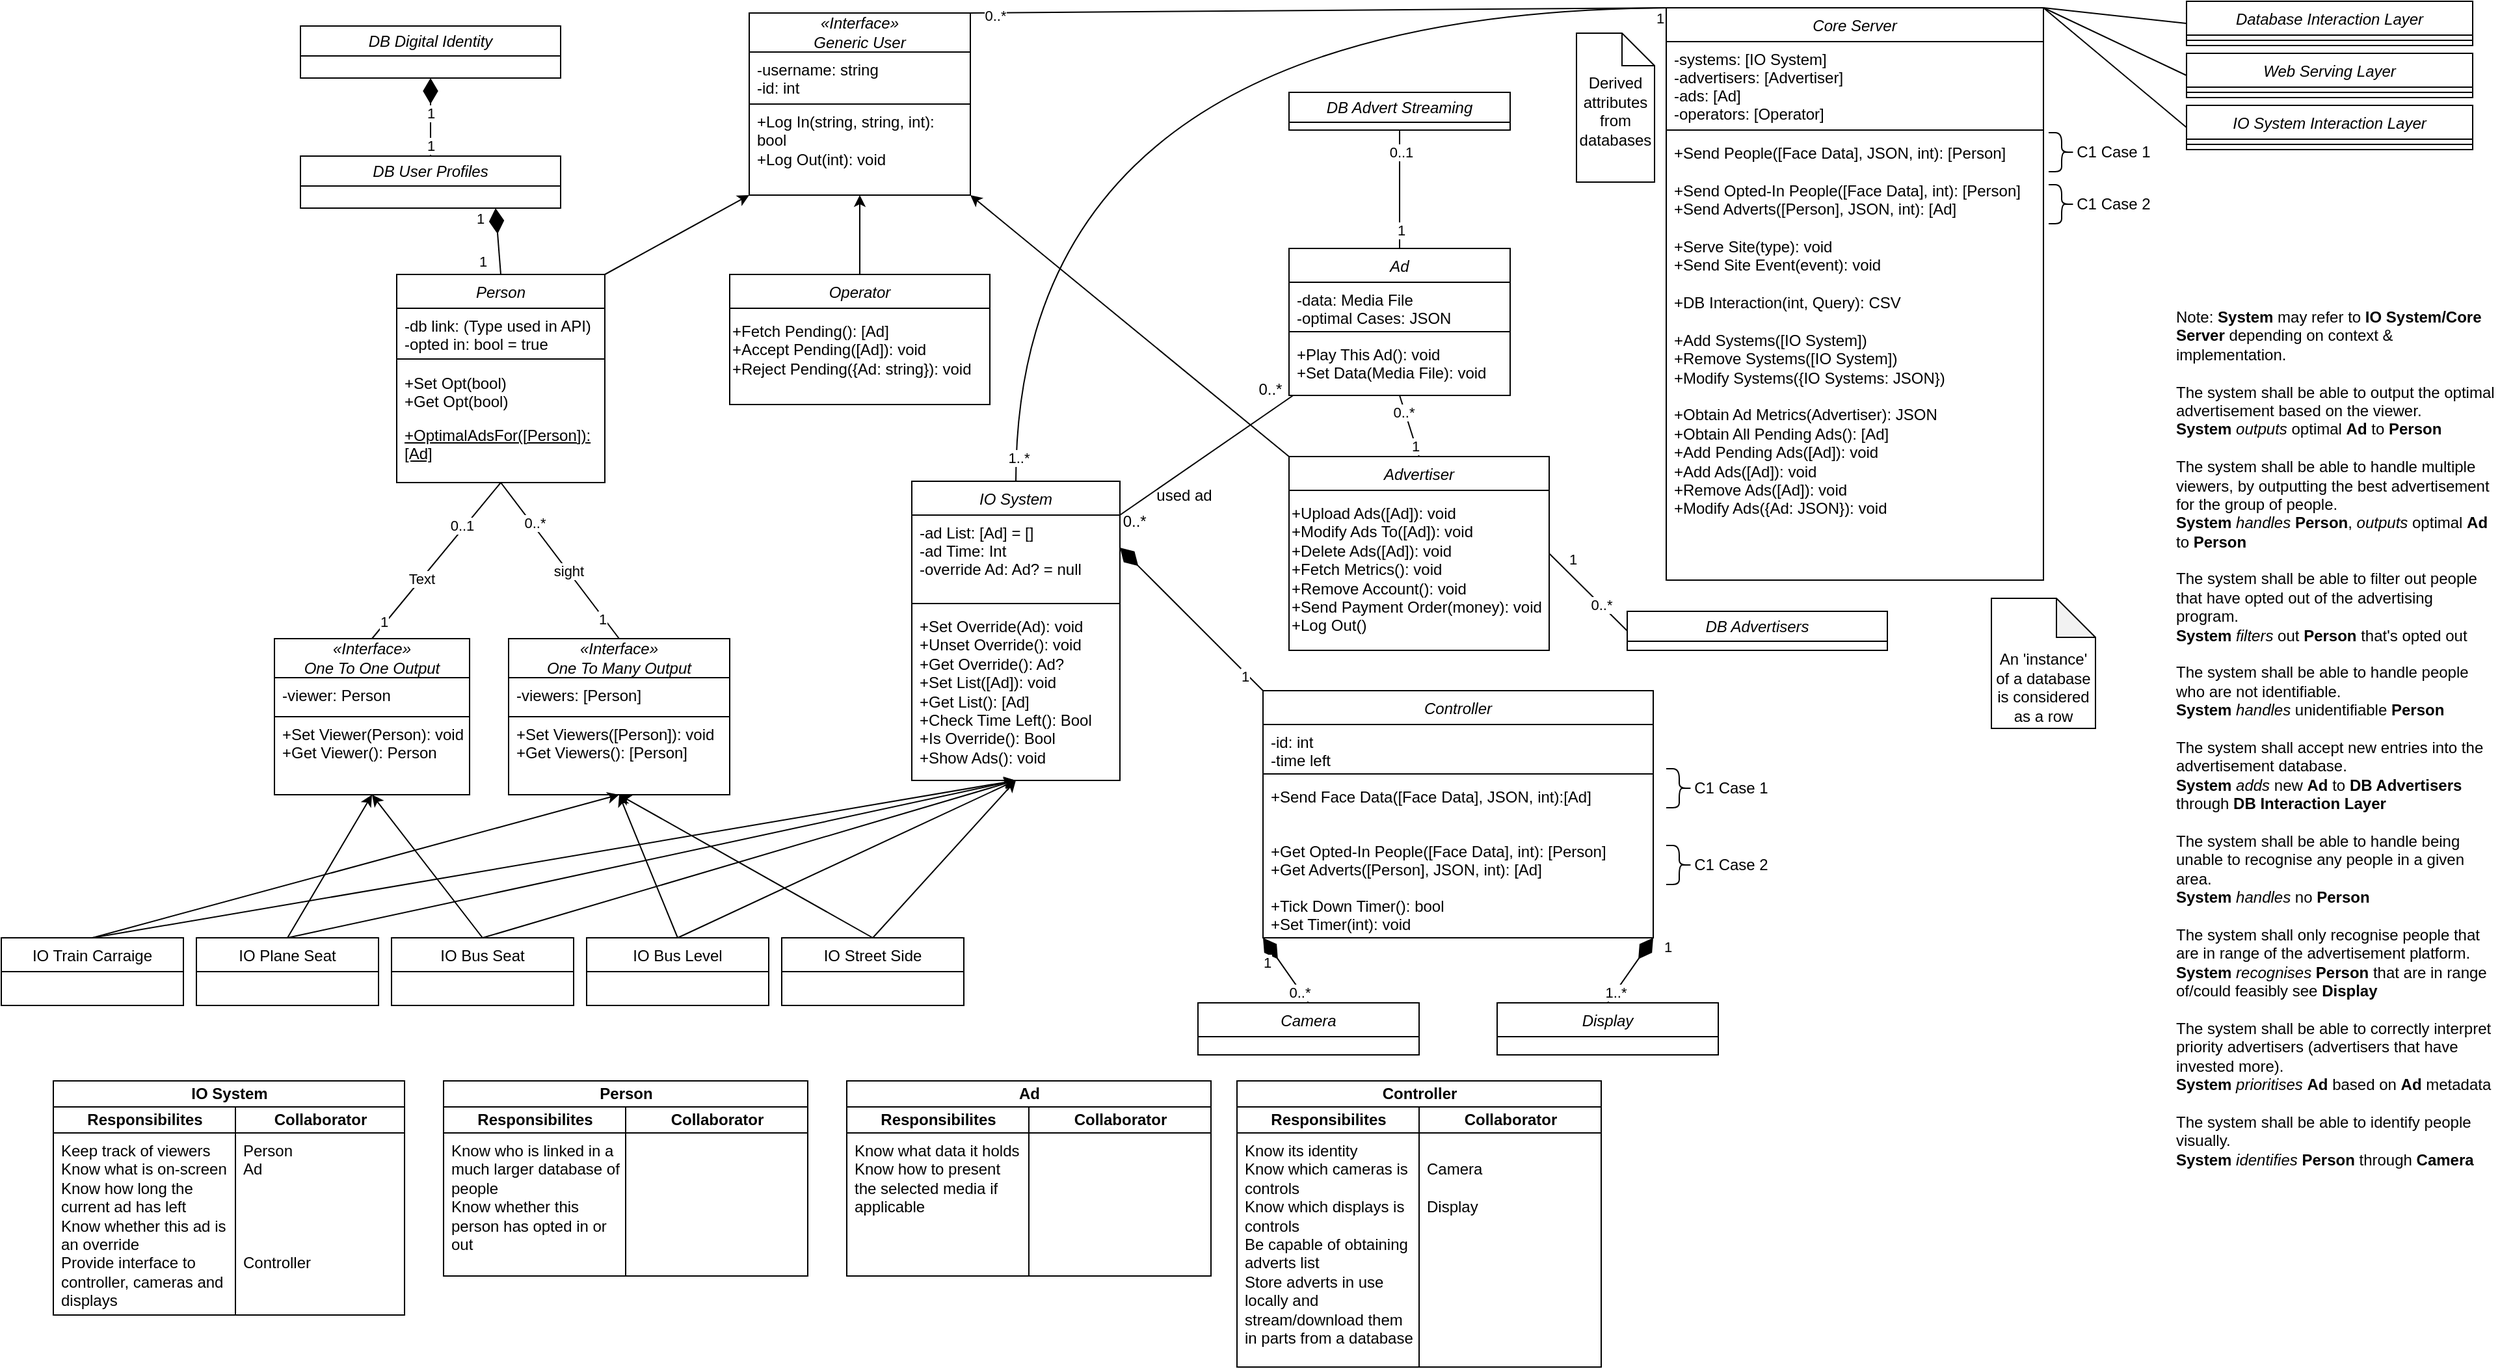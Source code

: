 <mxfile version="20.6.0" type="github" pages="2">
  <diagram id="C5RBs43oDa-KdzZeNtuy" name="Page-1">
    <mxGraphModel dx="2294" dy="2580" grid="1" gridSize="10" guides="1" tooltips="1" connect="1" arrows="1" fold="1" page="1" pageScale="1" pageWidth="827" pageHeight="1169" math="0" shadow="0">
      <root>
        <mxCell id="WIyWlLk6GJQsqaUBKTNV-0" />
        <mxCell id="WIyWlLk6GJQsqaUBKTNV-1" parent="WIyWlLk6GJQsqaUBKTNV-0" />
        <mxCell id="zkfFHV4jXpPFQw0GAbJ--0" value="IO System" style="swimlane;fontStyle=2;align=center;verticalAlign=top;childLayout=stackLayout;horizontal=1;startSize=26;horizontalStack=0;resizeParent=1;resizeLast=0;collapsible=1;marginBottom=0;rounded=0;shadow=0;strokeWidth=1;" parent="WIyWlLk6GJQsqaUBKTNV-1" vertex="1">
          <mxGeometry x="700" y="-800" width="160" height="230" as="geometry">
            <mxRectangle x="230" y="140" width="160" height="26" as="alternateBounds" />
          </mxGeometry>
        </mxCell>
        <mxCell id="zkfFHV4jXpPFQw0GAbJ--1" value="-ad List: [Ad] = []&#xa;-ad Time: Int&#xa;-override Ad: Ad? = null&#xa;" style="text;align=left;verticalAlign=top;spacingLeft=4;spacingRight=4;overflow=hidden;rotatable=0;points=[[0,0.5],[1,0.5]];portConstraint=eastwest;" parent="zkfFHV4jXpPFQw0GAbJ--0" vertex="1">
          <mxGeometry y="26" width="160" height="64" as="geometry" />
        </mxCell>
        <mxCell id="zkfFHV4jXpPFQw0GAbJ--4" value="" style="line;html=1;strokeWidth=1;align=left;verticalAlign=middle;spacingTop=-1;spacingLeft=3;spacingRight=3;rotatable=0;labelPosition=right;points=[];portConstraint=eastwest;" parent="zkfFHV4jXpPFQw0GAbJ--0" vertex="1">
          <mxGeometry y="90" width="160" height="8" as="geometry" />
        </mxCell>
        <mxCell id="QdFQj7nJMUhyKqi0MS59-3" value="+Set Override(Ad): void&lt;br&gt;&lt;div&gt;+Unset Override(): void&lt;/div&gt;&lt;div&gt;+Get Override(): Ad?&lt;br&gt;&lt;/div&gt;&lt;div&gt;+Set List([Ad]): void&lt;/div&gt;&lt;div&gt;+Get List(): [Ad]&lt;/div&gt;&lt;div&gt;+Check Time Left(): Bool&lt;/div&gt;&lt;div&gt;+Is Override(): Bool&lt;/div&gt;&lt;div&gt;+Show Ads(): void&lt;br&gt;&lt;/div&gt;" style="text;html=1;strokeColor=none;fillColor=none;align=left;verticalAlign=top;whiteSpace=wrap;rounded=0;spacingLeft=4;spacingRight=4;" parent="zkfFHV4jXpPFQw0GAbJ--0" vertex="1">
          <mxGeometry y="98" width="160" height="132" as="geometry" />
        </mxCell>
        <mxCell id="zkfFHV4jXpPFQw0GAbJ--17" value="Ad" style="swimlane;fontStyle=2;align=center;verticalAlign=top;childLayout=stackLayout;horizontal=1;startSize=26;horizontalStack=0;resizeParent=1;resizeLast=0;collapsible=1;marginBottom=0;rounded=0;shadow=0;strokeWidth=1;" parent="WIyWlLk6GJQsqaUBKTNV-1" vertex="1">
          <mxGeometry x="990" y="-979" width="170" height="113" as="geometry">
            <mxRectangle x="550" y="140" width="160" height="26" as="alternateBounds" />
          </mxGeometry>
        </mxCell>
        <mxCell id="zkfFHV4jXpPFQw0GAbJ--18" value="-data: Media File&#xa;-optimal Cases: JSON&#xa;" style="text;align=left;verticalAlign=top;spacingLeft=4;spacingRight=4;overflow=hidden;rotatable=0;points=[[0,0.5],[1,0.5]];portConstraint=eastwest;" parent="zkfFHV4jXpPFQw0GAbJ--17" vertex="1">
          <mxGeometry y="26" width="170" height="34" as="geometry" />
        </mxCell>
        <mxCell id="zkfFHV4jXpPFQw0GAbJ--23" value="" style="line;html=1;strokeWidth=1;align=left;verticalAlign=middle;spacingTop=-1;spacingLeft=3;spacingRight=3;rotatable=0;labelPosition=right;points=[];portConstraint=eastwest;" parent="zkfFHV4jXpPFQw0GAbJ--17" vertex="1">
          <mxGeometry y="60" width="170" height="8" as="geometry" />
        </mxCell>
        <mxCell id="zkfFHV4jXpPFQw0GAbJ--24" value="+Play This Ad(): void&#xa;+Set Data(Media File): void&#xa;" style="text;align=left;verticalAlign=top;spacingLeft=4;spacingRight=4;overflow=hidden;rotatable=0;points=[[0,0.5],[1,0.5]];portConstraint=eastwest;" parent="zkfFHV4jXpPFQw0GAbJ--17" vertex="1">
          <mxGeometry y="68" width="170" height="42" as="geometry" />
        </mxCell>
        <mxCell id="zkfFHV4jXpPFQw0GAbJ--26" value="" style="endArrow=none;shadow=0;strokeWidth=1;rounded=0;endFill=0;elbow=vertical;exitX=1.002;exitY=-0.004;exitDx=0;exitDy=0;exitPerimeter=0;" parent="WIyWlLk6GJQsqaUBKTNV-1" source="zkfFHV4jXpPFQw0GAbJ--1" target="zkfFHV4jXpPFQw0GAbJ--17" edge="1">
          <mxGeometry x="0.5" y="41" relative="1" as="geometry">
            <mxPoint x="620" y="-327" as="sourcePoint" />
            <mxPoint x="780" y="-327" as="targetPoint" />
            <mxPoint x="-40" y="32" as="offset" />
          </mxGeometry>
        </mxCell>
        <mxCell id="zkfFHV4jXpPFQw0GAbJ--27" value="0..*" style="resizable=0;align=left;verticalAlign=bottom;labelBackgroundColor=none;fontSize=12;" parent="zkfFHV4jXpPFQw0GAbJ--26" connectable="0" vertex="1">
          <mxGeometry x="-1" relative="1" as="geometry">
            <mxPoint y="14" as="offset" />
          </mxGeometry>
        </mxCell>
        <mxCell id="zkfFHV4jXpPFQw0GAbJ--28" value="0..*" style="resizable=0;align=right;verticalAlign=bottom;labelBackgroundColor=none;fontSize=12;" parent="zkfFHV4jXpPFQw0GAbJ--26" connectable="0" vertex="1">
          <mxGeometry x="1" relative="1" as="geometry">
            <mxPoint x="-7" y="4" as="offset" />
          </mxGeometry>
        </mxCell>
        <mxCell id="zkfFHV4jXpPFQw0GAbJ--29" value="used ad" style="text;html=1;resizable=0;points=[];;align=center;verticalAlign=middle;labelBackgroundColor=none;rounded=0;shadow=0;strokeWidth=1;fontSize=12;" parent="zkfFHV4jXpPFQw0GAbJ--26" vertex="1" connectable="0">
          <mxGeometry x="0.5" y="49" relative="1" as="geometry">
            <mxPoint x="-23" y="94" as="offset" />
          </mxGeometry>
        </mxCell>
        <mxCell id="QdFQj7nJMUhyKqi0MS59-4" value="Person" style="swimlane;fontStyle=2;align=center;verticalAlign=top;childLayout=stackLayout;horizontal=1;startSize=26;horizontalStack=0;resizeParent=1;resizeLast=0;collapsible=1;marginBottom=0;rounded=0;shadow=0;strokeWidth=1;" parent="WIyWlLk6GJQsqaUBKTNV-1" vertex="1">
          <mxGeometry x="304" y="-959" width="160" height="160" as="geometry">
            <mxRectangle x="550" y="140" width="160" height="26" as="alternateBounds" />
          </mxGeometry>
        </mxCell>
        <mxCell id="QdFQj7nJMUhyKqi0MS59-5" value="-db link: (Type used in API)&#xa;-opted in: bool = true&#xa;" style="text;align=left;verticalAlign=top;spacingLeft=4;spacingRight=4;overflow=hidden;rotatable=0;points=[[0,0.5],[1,0.5]];portConstraint=eastwest;" parent="QdFQj7nJMUhyKqi0MS59-4" vertex="1">
          <mxGeometry y="26" width="160" height="34" as="geometry" />
        </mxCell>
        <mxCell id="QdFQj7nJMUhyKqi0MS59-6" value="" style="line;html=1;strokeWidth=1;align=left;verticalAlign=middle;spacingTop=-1;spacingLeft=3;spacingRight=3;rotatable=0;labelPosition=right;points=[];portConstraint=eastwest;" parent="QdFQj7nJMUhyKqi0MS59-4" vertex="1">
          <mxGeometry y="60" width="160" height="10" as="geometry" />
        </mxCell>
        <mxCell id="QdFQj7nJMUhyKqi0MS59-7" value="+Set Opt(bool)&#xa;+Get Opt(bool)" style="text;align=left;verticalAlign=top;spacingLeft=4;spacingRight=4;overflow=hidden;rotatable=0;points=[[0,0.5],[1,0.5]];portConstraint=eastwest;" parent="QdFQj7nJMUhyKqi0MS59-4" vertex="1">
          <mxGeometry y="70" width="160" height="40" as="geometry" />
        </mxCell>
        <mxCell id="yFS7yAR8zqtxqqZhLGyJ-17" value="&lt;u&gt;+OptimalAdsFor([Person]): [Ad]&lt;/u&gt;" style="text;html=1;strokeColor=none;fillColor=none;align=left;verticalAlign=top;whiteSpace=wrap;rounded=0;labelBackgroundColor=none;fontColor=default;spacingLeft=4;spacingRight=4;" parent="QdFQj7nJMUhyKqi0MS59-4" vertex="1">
          <mxGeometry y="110" width="160" height="50" as="geometry" />
        </mxCell>
        <mxCell id="QdFQj7nJMUhyKqi0MS59-45" value="Person" style="swimlane;childLayout=stackLayout;resizeParent=1;resizeParentMax=0;startSize=20;html=1;" parent="WIyWlLk6GJQsqaUBKTNV-1" vertex="1">
          <mxGeometry x="340.0" y="-339" width="280" height="150" as="geometry" />
        </mxCell>
        <mxCell id="QdFQj7nJMUhyKqi0MS59-46" value="Responsibilites" style="swimlane;startSize=20;html=1;" parent="QdFQj7nJMUhyKqi0MS59-45" vertex="1">
          <mxGeometry y="20" width="140" height="130" as="geometry">
            <mxRectangle y="20" width="40" height="460" as="alternateBounds" />
          </mxGeometry>
        </mxCell>
        <mxCell id="QdFQj7nJMUhyKqi0MS59-50" value="&lt;div&gt;Know who is linked in a much larger database of people&lt;/div&gt;&lt;div&gt;Know whether this person has opted in or out&lt;br&gt;&lt;/div&gt;" style="text;html=1;strokeColor=none;fillColor=none;align=left;verticalAlign=top;whiteSpace=wrap;rounded=0;spacingLeft=4;spacingRight=4;" parent="QdFQj7nJMUhyKqi0MS59-46" vertex="1">
          <mxGeometry y="20" width="140" height="110" as="geometry" />
        </mxCell>
        <mxCell id="QdFQj7nJMUhyKqi0MS59-47" value="Collaborator" style="swimlane;startSize=20;html=1;swimlaneLine=1;gradientColor=none;fillColor=default;" parent="QdFQj7nJMUhyKqi0MS59-45" vertex="1">
          <mxGeometry x="140" y="20" width="140" height="130" as="geometry" />
        </mxCell>
        <mxCell id="QdFQj7nJMUhyKqi0MS59-12" value="IO System" style="swimlane;childLayout=stackLayout;resizeParent=1;resizeParentMax=0;startSize=20;html=1;" parent="WIyWlLk6GJQsqaUBKTNV-1" vertex="1">
          <mxGeometry x="40.0" y="-339" width="270.0" height="180" as="geometry" />
        </mxCell>
        <mxCell id="QdFQj7nJMUhyKqi0MS59-13" value="Responsibilites" style="swimlane;startSize=20;html=1;" parent="QdFQj7nJMUhyKqi0MS59-12" vertex="1">
          <mxGeometry y="20" width="140.0" height="160" as="geometry">
            <mxRectangle y="20" width="40" height="460" as="alternateBounds" />
          </mxGeometry>
        </mxCell>
        <mxCell id="QdFQj7nJMUhyKqi0MS59-14" value="Collaborator" style="swimlane;startSize=20;html=1;swimlaneLine=1;gradientColor=none;fillColor=default;" parent="QdFQj7nJMUhyKqi0MS59-12" vertex="1">
          <mxGeometry x="140.0" y="20" width="130" height="160" as="geometry" />
        </mxCell>
        <mxCell id="QdFQj7nJMUhyKqi0MS59-18" value="&lt;div&gt;Person&lt;/div&gt;&lt;div&gt;Ad&lt;/div&gt;&lt;div&gt;&lt;br&gt;&lt;/div&gt;&lt;div&gt;&lt;br&gt;&lt;/div&gt;&lt;div&gt;&lt;br&gt;&lt;/div&gt;&lt;div&gt;&lt;br&gt;&lt;/div&gt;&lt;div&gt;Controller&lt;br&gt;&lt;/div&gt;" style="text;html=1;strokeColor=none;fillColor=none;align=left;verticalAlign=top;whiteSpace=wrap;rounded=0;spacingLeft=4;spacingRight=4;" parent="QdFQj7nJMUhyKqi0MS59-14" vertex="1">
          <mxGeometry y="20" width="140" height="140" as="geometry" />
        </mxCell>
        <mxCell id="QdFQj7nJMUhyKqi0MS59-17" value="&lt;div&gt;Keep track of viewers&lt;/div&gt;&lt;div&gt;Know what is on-screen&lt;/div&gt;&lt;div&gt;Know how long the current ad has left&lt;/div&gt;&lt;div&gt;Know whether this ad is an override&lt;/div&gt;&lt;div&gt;Provide interface to controller, cameras and displays&lt;br&gt;&lt;/div&gt;" style="text;html=1;strokeColor=none;fillColor=none;align=left;verticalAlign=top;whiteSpace=wrap;rounded=0;spacingLeft=4;spacingRight=4;" parent="WIyWlLk6GJQsqaUBKTNV-1" vertex="1">
          <mxGeometry x="40" y="-299" width="140" height="140" as="geometry" />
        </mxCell>
        <mxCell id="uAK3xlXK2mrY2HopzBhD-0" value="«Interface»&lt;br&gt;&lt;div&gt;One To One Output&lt;br&gt;&lt;/div&gt;" style="swimlane;fontStyle=2;childLayout=stackLayout;horizontal=1;startSize=30;horizontalStack=0;resizeParent=1;resizeParentMax=0;resizeLast=0;collapsible=1;marginBottom=0;whiteSpace=wrap;html=1;" parent="WIyWlLk6GJQsqaUBKTNV-1" vertex="1">
          <mxGeometry x="210" y="-679" width="150" height="120" as="geometry" />
        </mxCell>
        <mxCell id="Ajtq4B7QNOzPhBW8zNsP-0" value="&lt;div&gt;-viewer: Person&lt;/div&gt;" style="text;html=1;strokeColor=none;fillColor=none;align=left;verticalAlign=top;whiteSpace=wrap;rounded=0;spacingLeft=4;spacingRight=4;" parent="uAK3xlXK2mrY2HopzBhD-0" vertex="1">
          <mxGeometry y="30" width="150" height="30" as="geometry" />
        </mxCell>
        <mxCell id="Ajtq4B7QNOzPhBW8zNsP-11" value="&lt;div&gt;&lt;div&gt;+Set Viewer(Person): void&lt;/div&gt;+Get Viewer(): Person&lt;/div&gt;" style="text;html=1;strokeColor=none;fillColor=none;align=left;verticalAlign=top;whiteSpace=wrap;rounded=0;fontFamily=Helvetica;fontSize=12;fontColor=default;spacingLeft=4;spacingRight=4;" parent="uAK3xlXK2mrY2HopzBhD-0" vertex="1">
          <mxGeometry y="60" width="150" height="60" as="geometry" />
        </mxCell>
        <mxCell id="Ajtq4B7QNOzPhBW8zNsP-12" value="" style="endArrow=none;html=1;rounded=0;fontFamily=Helvetica;fontSize=12;fontColor=default;exitX=0;exitY=1;exitDx=0;exitDy=0;entryX=1;entryY=1;entryDx=0;entryDy=0;" parent="uAK3xlXK2mrY2HopzBhD-0" source="Ajtq4B7QNOzPhBW8zNsP-0" target="Ajtq4B7QNOzPhBW8zNsP-0" edge="1">
          <mxGeometry width="50" height="50" relative="1" as="geometry">
            <mxPoint x="120" y="100" as="sourcePoint" />
            <mxPoint x="170" y="50" as="targetPoint" />
          </mxGeometry>
        </mxCell>
        <mxCell id="Ajtq4B7QNOzPhBW8zNsP-13" value="«Interface»&lt;br&gt;&lt;div&gt;One To Many Output&lt;br&gt;&lt;/div&gt;" style="swimlane;fontStyle=2;childLayout=stackLayout;horizontal=1;startSize=30;horizontalStack=0;resizeParent=1;resizeParentMax=0;resizeLast=0;collapsible=1;marginBottom=0;whiteSpace=wrap;html=1;" parent="WIyWlLk6GJQsqaUBKTNV-1" vertex="1">
          <mxGeometry x="390" y="-679" width="170" height="120" as="geometry" />
        </mxCell>
        <mxCell id="Ajtq4B7QNOzPhBW8zNsP-14" value="&lt;div&gt;-viewers: [Person]&lt;/div&gt;" style="text;html=1;strokeColor=none;fillColor=none;align=left;verticalAlign=top;whiteSpace=wrap;rounded=0;spacingLeft=4;spacingRight=4;" parent="Ajtq4B7QNOzPhBW8zNsP-13" vertex="1">
          <mxGeometry y="30" width="170" height="30" as="geometry" />
        </mxCell>
        <mxCell id="Ajtq4B7QNOzPhBW8zNsP-15" value="&lt;div&gt;&lt;div&gt;+Set Viewers([Person]): void&lt;/div&gt;+Get Viewers(): [Person]&lt;/div&gt;" style="text;html=1;strokeColor=none;fillColor=none;align=left;verticalAlign=top;whiteSpace=wrap;rounded=0;fontFamily=Helvetica;fontSize=12;fontColor=default;spacingLeft=4;spacingRight=4;" parent="Ajtq4B7QNOzPhBW8zNsP-13" vertex="1">
          <mxGeometry y="60" width="170" height="60" as="geometry" />
        </mxCell>
        <mxCell id="Ajtq4B7QNOzPhBW8zNsP-16" value="" style="endArrow=none;html=1;rounded=0;fontFamily=Helvetica;fontSize=12;fontColor=default;exitX=0;exitY=1;exitDx=0;exitDy=0;entryX=1;entryY=1;entryDx=0;entryDy=0;" parent="Ajtq4B7QNOzPhBW8zNsP-13" source="Ajtq4B7QNOzPhBW8zNsP-14" target="Ajtq4B7QNOzPhBW8zNsP-14" edge="1">
          <mxGeometry width="50" height="50" relative="1" as="geometry">
            <mxPoint x="120" y="100" as="sourcePoint" />
            <mxPoint x="170" y="50" as="targetPoint" />
          </mxGeometry>
        </mxCell>
        <mxCell id="sxkBw0DGRR6JRz2jOn-_-23" value="IO Train Carraige" style="swimlane;fontStyle=0;childLayout=stackLayout;horizontal=1;startSize=26;fillColor=none;horizontalStack=0;resizeParent=1;resizeParentMax=0;resizeLast=0;collapsible=1;marginBottom=0;" parent="WIyWlLk6GJQsqaUBKTNV-1" vertex="1">
          <mxGeometry y="-449" width="140" height="52" as="geometry" />
        </mxCell>
        <mxCell id="sxkBw0DGRR6JRz2jOn-_-27" value="IO Plane Seat" style="swimlane;fontStyle=0;childLayout=stackLayout;horizontal=1;startSize=26;fillColor=none;horizontalStack=0;resizeParent=1;resizeParentMax=0;resizeLast=0;collapsible=1;marginBottom=0;" parent="WIyWlLk6GJQsqaUBKTNV-1" vertex="1">
          <mxGeometry x="150" y="-449" width="140" height="52" as="geometry" />
        </mxCell>
        <mxCell id="sxkBw0DGRR6JRz2jOn-_-28" value="IO Bus Seat" style="swimlane;fontStyle=0;childLayout=stackLayout;horizontal=1;startSize=26;fillColor=none;horizontalStack=0;resizeParent=1;resizeParentMax=0;resizeLast=0;collapsible=1;marginBottom=0;" parent="WIyWlLk6GJQsqaUBKTNV-1" vertex="1">
          <mxGeometry x="300" y="-449" width="140" height="52" as="geometry" />
        </mxCell>
        <mxCell id="sxkBw0DGRR6JRz2jOn-_-29" value="IO Bus Level" style="swimlane;fontStyle=0;childLayout=stackLayout;horizontal=1;startSize=26;fillColor=none;horizontalStack=0;resizeParent=1;resizeParentMax=0;resizeLast=0;collapsible=1;marginBottom=0;" parent="WIyWlLk6GJQsqaUBKTNV-1" vertex="1">
          <mxGeometry x="450" y="-449" width="140" height="52" as="geometry" />
        </mxCell>
        <mxCell id="sxkBw0DGRR6JRz2jOn-_-30" value="IO Street Side" style="swimlane;fontStyle=0;childLayout=stackLayout;horizontal=1;startSize=26;fillColor=none;horizontalStack=0;resizeParent=1;resizeParentMax=0;resizeLast=0;collapsible=1;marginBottom=0;" parent="WIyWlLk6GJQsqaUBKTNV-1" vertex="1">
          <mxGeometry x="600" y="-449" width="140" height="52" as="geometry" />
        </mxCell>
        <mxCell id="sxkBw0DGRR6JRz2jOn-_-36" value="" style="endArrow=classic;html=1;rounded=0;exitX=0.5;exitY=0;exitDx=0;exitDy=0;entryX=0.5;entryY=1;entryDx=0;entryDy=0;" parent="WIyWlLk6GJQsqaUBKTNV-1" source="sxkBw0DGRR6JRz2jOn-_-28" target="Ajtq4B7QNOzPhBW8zNsP-11" edge="1">
          <mxGeometry width="50" height="50" relative="1" as="geometry">
            <mxPoint x="620" y="-549" as="sourcePoint" />
            <mxPoint x="670" y="-599" as="targetPoint" />
          </mxGeometry>
        </mxCell>
        <mxCell id="sxkBw0DGRR6JRz2jOn-_-37" value="" style="endArrow=classic;html=1;rounded=0;exitX=0.5;exitY=0;exitDx=0;exitDy=0;entryX=0.5;entryY=1;entryDx=0;entryDy=0;" parent="WIyWlLk6GJQsqaUBKTNV-1" source="sxkBw0DGRR6JRz2jOn-_-27" target="Ajtq4B7QNOzPhBW8zNsP-11" edge="1">
          <mxGeometry width="50" height="50" relative="1" as="geometry">
            <mxPoint x="480" y="-549" as="sourcePoint" />
            <mxPoint x="530" y="-599" as="targetPoint" />
          </mxGeometry>
        </mxCell>
        <mxCell id="sxkBw0DGRR6JRz2jOn-_-38" value="" style="endArrow=classic;html=1;rounded=0;exitX=0.5;exitY=0;exitDx=0;exitDy=0;entryX=0.5;entryY=1;entryDx=0;entryDy=0;" parent="WIyWlLk6GJQsqaUBKTNV-1" source="sxkBw0DGRR6JRz2jOn-_-29" target="Ajtq4B7QNOzPhBW8zNsP-15" edge="1">
          <mxGeometry width="50" height="50" relative="1" as="geometry">
            <mxPoint x="480" y="-549" as="sourcePoint" />
            <mxPoint x="530" y="-599" as="targetPoint" />
          </mxGeometry>
        </mxCell>
        <mxCell id="sxkBw0DGRR6JRz2jOn-_-39" value="" style="endArrow=classic;html=1;rounded=0;exitX=0.5;exitY=0;exitDx=0;exitDy=0;entryX=0.5;entryY=1;entryDx=0;entryDy=0;" parent="WIyWlLk6GJQsqaUBKTNV-1" source="sxkBw0DGRR6JRz2jOn-_-30" target="Ajtq4B7QNOzPhBW8zNsP-15" edge="1">
          <mxGeometry width="50" height="50" relative="1" as="geometry">
            <mxPoint x="480" y="-549" as="sourcePoint" />
            <mxPoint x="530" y="-599" as="targetPoint" />
          </mxGeometry>
        </mxCell>
        <mxCell id="sxkBw0DGRR6JRz2jOn-_-40" value="" style="endArrow=classic;html=1;rounded=0;exitX=0.5;exitY=0;exitDx=0;exitDy=0;entryX=0.5;entryY=1;entryDx=0;entryDy=0;" parent="WIyWlLk6GJQsqaUBKTNV-1" source="sxkBw0DGRR6JRz2jOn-_-23" target="Ajtq4B7QNOzPhBW8zNsP-15" edge="1">
          <mxGeometry width="50" height="50" relative="1" as="geometry">
            <mxPoint x="480" y="-549" as="sourcePoint" />
            <mxPoint x="480" y="-559" as="targetPoint" />
          </mxGeometry>
        </mxCell>
        <mxCell id="sxkBw0DGRR6JRz2jOn-_-41" value="" style="endArrow=classic;html=1;rounded=0;exitX=0.5;exitY=0;exitDx=0;exitDy=0;entryX=0.5;entryY=1;entryDx=0;entryDy=0;" parent="WIyWlLk6GJQsqaUBKTNV-1" source="sxkBw0DGRR6JRz2jOn-_-30" target="zkfFHV4jXpPFQw0GAbJ--0" edge="1">
          <mxGeometry width="50" height="50" relative="1" as="geometry">
            <mxPoint x="530" y="-399" as="sourcePoint" />
            <mxPoint x="760" y="-589" as="targetPoint" />
          </mxGeometry>
        </mxCell>
        <mxCell id="sxkBw0DGRR6JRz2jOn-_-42" value="" style="endArrow=classic;html=1;rounded=0;exitX=0.5;exitY=0;exitDx=0;exitDy=0;entryX=0.5;entryY=1;entryDx=0;entryDy=0;" parent="WIyWlLk6GJQsqaUBKTNV-1" source="sxkBw0DGRR6JRz2jOn-_-29" target="zkfFHV4jXpPFQw0GAbJ--0" edge="1">
          <mxGeometry width="50" height="50" relative="1" as="geometry">
            <mxPoint x="670" y="-479" as="sourcePoint" />
            <mxPoint x="770" y="-579" as="targetPoint" />
          </mxGeometry>
        </mxCell>
        <mxCell id="sxkBw0DGRR6JRz2jOn-_-43" value="" style="endArrow=classic;html=1;rounded=0;exitX=0.5;exitY=0;exitDx=0;exitDy=0;entryX=0.5;entryY=1;entryDx=0;entryDy=0;" parent="WIyWlLk6GJQsqaUBKTNV-1" source="sxkBw0DGRR6JRz2jOn-_-28" target="zkfFHV4jXpPFQw0GAbJ--0" edge="1">
          <mxGeometry width="50" height="50" relative="1" as="geometry">
            <mxPoint x="510" y="-479" as="sourcePoint" />
            <mxPoint x="770" y="-569" as="targetPoint" />
          </mxGeometry>
        </mxCell>
        <mxCell id="sxkBw0DGRR6JRz2jOn-_-44" value="" style="endArrow=classic;html=1;rounded=0;exitX=0.5;exitY=0;exitDx=0;exitDy=0;entryX=0.5;entryY=1;entryDx=0;entryDy=0;" parent="WIyWlLk6GJQsqaUBKTNV-1" source="sxkBw0DGRR6JRz2jOn-_-27" target="zkfFHV4jXpPFQw0GAbJ--0" edge="1">
          <mxGeometry width="50" height="50" relative="1" as="geometry">
            <mxPoint x="520" y="-379" as="sourcePoint" />
            <mxPoint x="780" y="-589" as="targetPoint" />
          </mxGeometry>
        </mxCell>
        <mxCell id="sxkBw0DGRR6JRz2jOn-_-45" value="" style="endArrow=classic;html=1;rounded=0;exitX=0.5;exitY=0;exitDx=0;exitDy=0;entryX=0.5;entryY=1;entryDx=0;entryDy=0;" parent="WIyWlLk6GJQsqaUBKTNV-1" source="sxkBw0DGRR6JRz2jOn-_-23" target="zkfFHV4jXpPFQw0GAbJ--0" edge="1">
          <mxGeometry width="50" height="50" relative="1" as="geometry">
            <mxPoint x="60" y="-499" as="sourcePoint" />
            <mxPoint x="780" y="-589" as="targetPoint" />
          </mxGeometry>
        </mxCell>
        <mxCell id="sxkBw0DGRR6JRz2jOn-_-48" value="" style="endArrow=none;html=1;rounded=0;exitX=0.5;exitY=0;exitDx=0;exitDy=0;entryX=0.5;entryY=1;entryDx=0;entryDy=0;" parent="WIyWlLk6GJQsqaUBKTNV-1" source="Ajtq4B7QNOzPhBW8zNsP-13" target="QdFQj7nJMUhyKqi0MS59-4" edge="1">
          <mxGeometry width="50" height="50" relative="1" as="geometry">
            <mxPoint x="550" y="-759" as="sourcePoint" />
            <mxPoint x="600" y="-809" as="targetPoint" />
          </mxGeometry>
        </mxCell>
        <mxCell id="o4imEu68xjU8OKNYAwax-0" value="0..*" style="edgeLabel;html=1;align=center;verticalAlign=middle;resizable=0;points=[];" parent="sxkBw0DGRR6JRz2jOn-_-48" vertex="1" connectable="0">
          <mxGeometry x="0.801" y="3" relative="1" as="geometry">
            <mxPoint x="19" y="17" as="offset" />
          </mxGeometry>
        </mxCell>
        <mxCell id="o4imEu68xjU8OKNYAwax-1" value="1" style="edgeLabel;html=1;align=center;verticalAlign=middle;resizable=0;points=[];" parent="sxkBw0DGRR6JRz2jOn-_-48" vertex="1" connectable="0">
          <mxGeometry x="-0.728" y="1" relative="1" as="geometry">
            <mxPoint as="offset" />
          </mxGeometry>
        </mxCell>
        <mxCell id="POT3u_P-yCmSBhz2x33e-59" value="sight" style="edgeLabel;html=1;align=center;verticalAlign=middle;resizable=0;points=[];" vertex="1" connectable="0" parent="sxkBw0DGRR6JRz2jOn-_-48">
          <mxGeometry x="-0.138" relative="1" as="geometry">
            <mxPoint as="offset" />
          </mxGeometry>
        </mxCell>
        <mxCell id="sxkBw0DGRR6JRz2jOn-_-49" value="" style="endArrow=none;html=1;rounded=0;exitX=0.5;exitY=0;exitDx=0;exitDy=0;entryX=0.5;entryY=1;entryDx=0;entryDy=0;" parent="WIyWlLk6GJQsqaUBKTNV-1" source="uAK3xlXK2mrY2HopzBhD-0" target="QdFQj7nJMUhyKqi0MS59-4" edge="1">
          <mxGeometry width="50" height="50" relative="1" as="geometry">
            <mxPoint x="550" y="-759" as="sourcePoint" />
            <mxPoint x="600" y="-809" as="targetPoint" />
          </mxGeometry>
        </mxCell>
        <mxCell id="o4imEu68xjU8OKNYAwax-2" value="1" style="edgeLabel;html=1;align=center;verticalAlign=middle;resizable=0;points=[];" parent="sxkBw0DGRR6JRz2jOn-_-49" vertex="1" connectable="0">
          <mxGeometry x="-0.792" y="2" relative="1" as="geometry">
            <mxPoint as="offset" />
          </mxGeometry>
        </mxCell>
        <mxCell id="o4imEu68xjU8OKNYAwax-3" value="0..1" style="edgeLabel;html=1;align=center;verticalAlign=middle;resizable=0;points=[];" parent="sxkBw0DGRR6JRz2jOn-_-49" vertex="1" connectable="0">
          <mxGeometry x="0.429" y="2" relative="1" as="geometry">
            <mxPoint as="offset" />
          </mxGeometry>
        </mxCell>
        <mxCell id="POT3u_P-yCmSBhz2x33e-60" value="Text" style="edgeLabel;html=1;align=center;verticalAlign=middle;resizable=0;points=[];" vertex="1" connectable="0" parent="sxkBw0DGRR6JRz2jOn-_-49">
          <mxGeometry x="-0.228" relative="1" as="geometry">
            <mxPoint as="offset" />
          </mxGeometry>
        </mxCell>
        <mxCell id="sxkBw0DGRR6JRz2jOn-_-50" value="Controller" style="swimlane;fontStyle=2;align=center;verticalAlign=top;childLayout=stackLayout;horizontal=1;startSize=26;horizontalStack=0;resizeParent=1;resizeLast=0;collapsible=1;marginBottom=0;rounded=0;shadow=0;strokeWidth=1;" parent="WIyWlLk6GJQsqaUBKTNV-1" vertex="1">
          <mxGeometry x="970" y="-639" width="300" height="190" as="geometry">
            <mxRectangle x="550" y="140" width="160" height="26" as="alternateBounds" />
          </mxGeometry>
        </mxCell>
        <mxCell id="sxkBw0DGRR6JRz2jOn-_-51" value="-id: int&#xa;-time left&#xa;" style="text;align=left;verticalAlign=top;spacingLeft=4;spacingRight=4;overflow=hidden;rotatable=0;points=[[0,0.5],[1,0.5]];portConstraint=eastwest;" parent="sxkBw0DGRR6JRz2jOn-_-50" vertex="1">
          <mxGeometry y="26" width="300" height="34" as="geometry" />
        </mxCell>
        <mxCell id="sxkBw0DGRR6JRz2jOn-_-52" value="" style="line;html=1;strokeWidth=1;align=left;verticalAlign=middle;spacingTop=-1;spacingLeft=3;spacingRight=3;rotatable=0;labelPosition=right;points=[];portConstraint=eastwest;" parent="sxkBw0DGRR6JRz2jOn-_-50" vertex="1">
          <mxGeometry y="60" width="300" height="8" as="geometry" />
        </mxCell>
        <mxCell id="sxkBw0DGRR6JRz2jOn-_-53" value="+Send Face Data([Face Data], JSON, int):[Ad]&#xa;&#xa;&#xa;+Get Opted-In People([Face Data], int): [Person]&#xa;+Get Adverts([Person], JSON, int): [Ad]&#xa;&#xa;+Tick Down Timer(): bool&#xa;+Set Timer(int): void&#xa;" style="text;align=left;verticalAlign=top;spacingLeft=4;spacingRight=4;overflow=hidden;rotatable=0;points=[[0,0.5],[1,0.5]];portConstraint=eastwest;" parent="sxkBw0DGRR6JRz2jOn-_-50" vertex="1">
          <mxGeometry y="68" width="300" height="122" as="geometry" />
        </mxCell>
        <mxCell id="sxkBw0DGRR6JRz2jOn-_-54" value="Camera" style="swimlane;fontStyle=2;align=center;verticalAlign=top;childLayout=stackLayout;horizontal=1;startSize=26;horizontalStack=0;resizeParent=1;resizeLast=0;collapsible=1;marginBottom=0;rounded=0;shadow=0;strokeWidth=1;" parent="WIyWlLk6GJQsqaUBKTNV-1" vertex="1">
          <mxGeometry x="920" y="-398.99" width="170" height="40" as="geometry">
            <mxRectangle x="550" y="140" width="160" height="26" as="alternateBounds" />
          </mxGeometry>
        </mxCell>
        <mxCell id="sxkBw0DGRR6JRz2jOn-_-58" value="Display" style="swimlane;fontStyle=2;align=center;verticalAlign=top;childLayout=stackLayout;horizontal=1;startSize=26;horizontalStack=0;resizeParent=1;resizeLast=0;collapsible=1;marginBottom=0;rounded=0;shadow=0;strokeWidth=1;" parent="WIyWlLk6GJQsqaUBKTNV-1" vertex="1">
          <mxGeometry x="1150" y="-398.99" width="170" height="40" as="geometry">
            <mxRectangle x="550" y="140" width="160" height="26" as="alternateBounds" />
          </mxGeometry>
        </mxCell>
        <mxCell id="sxkBw0DGRR6JRz2jOn-_-59" value="" style="endArrow=none;html=1;rounded=0;entryX=0;entryY=0;entryDx=0;entryDy=0;startArrow=diamondThin;startFill=1;startSize=17;" parent="WIyWlLk6GJQsqaUBKTNV-1" target="sxkBw0DGRR6JRz2jOn-_-50" edge="1">
          <mxGeometry width="50" height="50" relative="1" as="geometry">
            <mxPoint x="860" y="-749" as="sourcePoint" />
            <mxPoint x="1060" y="-739" as="targetPoint" />
          </mxGeometry>
        </mxCell>
        <mxCell id="sxkBw0DGRR6JRz2jOn-_-66" value="1" style="edgeLabel;html=1;align=center;verticalAlign=middle;resizable=0;points=[];" parent="sxkBw0DGRR6JRz2jOn-_-59" vertex="1" connectable="0">
          <mxGeometry x="0.759" y="-2" relative="1" as="geometry">
            <mxPoint as="offset" />
          </mxGeometry>
        </mxCell>
        <mxCell id="sxkBw0DGRR6JRz2jOn-_-60" value="" style="endArrow=diamondThin;html=1;rounded=0;startSize=17;sourcePerimeterSpacing=20;targetPerimeterSpacing=20;exitX=0.5;exitY=0;exitDx=0;exitDy=0;entryX=0;entryY=1;entryDx=0;entryDy=0;startArrow=none;startFill=0;endSize=17;endFill=1;" parent="WIyWlLk6GJQsqaUBKTNV-1" source="sxkBw0DGRR6JRz2jOn-_-54" target="sxkBw0DGRR6JRz2jOn-_-50" edge="1">
          <mxGeometry width="50" height="50" relative="1" as="geometry">
            <mxPoint x="950" y="-459" as="sourcePoint" />
            <mxPoint x="1000" y="-509" as="targetPoint" />
          </mxGeometry>
        </mxCell>
        <mxCell id="sxkBw0DGRR6JRz2jOn-_-62" value="0..*" style="edgeLabel;html=1;align=center;verticalAlign=middle;resizable=0;points=[];" parent="sxkBw0DGRR6JRz2jOn-_-60" vertex="1" connectable="0">
          <mxGeometry x="-0.664" y="1" relative="1" as="geometry">
            <mxPoint as="offset" />
          </mxGeometry>
        </mxCell>
        <mxCell id="sxkBw0DGRR6JRz2jOn-_-63" value="1" style="edgeLabel;html=1;align=center;verticalAlign=middle;resizable=0;points=[];" parent="sxkBw0DGRR6JRz2jOn-_-60" vertex="1" connectable="0">
          <mxGeometry x="0.709" y="3" relative="1" as="geometry">
            <mxPoint y="10" as="offset" />
          </mxGeometry>
        </mxCell>
        <mxCell id="sxkBw0DGRR6JRz2jOn-_-61" value="" style="endArrow=diamondThin;html=1;rounded=0;startSize=17;sourcePerimeterSpacing=20;targetPerimeterSpacing=20;exitX=0.5;exitY=0;exitDx=0;exitDy=0;entryX=1;entryY=1;entryDx=0;entryDy=0;startArrow=none;startFill=0;endSize=17;endFill=1;" parent="WIyWlLk6GJQsqaUBKTNV-1" source="sxkBw0DGRR6JRz2jOn-_-58" target="sxkBw0DGRR6JRz2jOn-_-50" edge="1">
          <mxGeometry width="50" height="50" relative="1" as="geometry">
            <mxPoint x="950" y="-459" as="sourcePoint" />
            <mxPoint x="1000" y="-509" as="targetPoint" />
          </mxGeometry>
        </mxCell>
        <mxCell id="sxkBw0DGRR6JRz2jOn-_-64" value="1" style="edgeLabel;html=1;align=center;verticalAlign=middle;resizable=0;points=[];" parent="sxkBw0DGRR6JRz2jOn-_-61" vertex="1" connectable="0">
          <mxGeometry x="0.729" relative="1" as="geometry">
            <mxPoint x="15" as="offset" />
          </mxGeometry>
        </mxCell>
        <mxCell id="sxkBw0DGRR6JRz2jOn-_-65" value="1..*" style="edgeLabel;html=1;align=center;verticalAlign=middle;resizable=0;points=[];" parent="sxkBw0DGRR6JRz2jOn-_-61" vertex="1" connectable="0">
          <mxGeometry x="-0.743" y="-2" relative="1" as="geometry">
            <mxPoint y="-3" as="offset" />
          </mxGeometry>
        </mxCell>
        <mxCell id="sxkBw0DGRR6JRz2jOn-_-67" value="" style="shape=curlyBracket;whiteSpace=wrap;html=1;rounded=1;flipH=1;labelPosition=right;verticalLabelPosition=middle;align=left;verticalAlign=middle;" parent="WIyWlLk6GJQsqaUBKTNV-1" vertex="1">
          <mxGeometry x="1280" y="-579" width="20" height="30" as="geometry" />
        </mxCell>
        <mxCell id="sxkBw0DGRR6JRz2jOn-_-68" value="" style="shape=curlyBracket;whiteSpace=wrap;html=1;rounded=1;flipH=1;labelPosition=right;verticalLabelPosition=middle;align=left;verticalAlign=middle;" parent="WIyWlLk6GJQsqaUBKTNV-1" vertex="1">
          <mxGeometry x="1280" y="-520" width="20" height="30" as="geometry" />
        </mxCell>
        <mxCell id="sxkBw0DGRR6JRz2jOn-_-69" value="C1 Case 1" style="text;html=1;strokeColor=none;fillColor=none;align=center;verticalAlign=middle;whiteSpace=wrap;rounded=0;" parent="WIyWlLk6GJQsqaUBKTNV-1" vertex="1">
          <mxGeometry x="1300" y="-579" width="60" height="30" as="geometry" />
        </mxCell>
        <mxCell id="sxkBw0DGRR6JRz2jOn-_-70" value="C1 Case 2" style="text;html=1;strokeColor=none;fillColor=none;align=center;verticalAlign=middle;whiteSpace=wrap;rounded=0;" parent="WIyWlLk6GJQsqaUBKTNV-1" vertex="1">
          <mxGeometry x="1300" y="-520" width="60" height="30" as="geometry" />
        </mxCell>
        <mxCell id="sxkBw0DGRR6JRz2jOn-_-0" value="" style="group" parent="WIyWlLk6GJQsqaUBKTNV-1" vertex="1" connectable="0">
          <mxGeometry x="650" y="-339" width="280" height="150" as="geometry" />
        </mxCell>
        <mxCell id="QdFQj7nJMUhyKqi0MS59-39" value="Ad" style="swimlane;childLayout=stackLayout;resizeParent=1;resizeParentMax=0;startSize=20;html=1;" parent="sxkBw0DGRR6JRz2jOn-_-0" vertex="1">
          <mxGeometry x="4.547e-13" width="280.0" height="150" as="geometry" />
        </mxCell>
        <mxCell id="QdFQj7nJMUhyKqi0MS59-40" value="Responsibilites" style="swimlane;startSize=20;html=1;" parent="QdFQj7nJMUhyKqi0MS59-39" vertex="1">
          <mxGeometry y="20" width="140.0" height="130" as="geometry">
            <mxRectangle y="20" width="40" height="460" as="alternateBounds" />
          </mxGeometry>
        </mxCell>
        <mxCell id="QdFQj7nJMUhyKqi0MS59-41" value="Collaborator" style="swimlane;startSize=20;html=1;swimlaneLine=1;gradientColor=none;fillColor=default;" parent="QdFQj7nJMUhyKqi0MS59-39" vertex="1">
          <mxGeometry x="140.0" y="20" width="140" height="130" as="geometry" />
        </mxCell>
        <mxCell id="QdFQj7nJMUhyKqi0MS59-44" value="&lt;div&gt;Know what data it holds&lt;/div&gt;&lt;div&gt;Know how to present the selected media if applicable&lt;br&gt;&lt;/div&gt;" style="text;html=1;strokeColor=none;fillColor=none;align=left;verticalAlign=top;whiteSpace=wrap;rounded=0;spacingLeft=4;spacingRight=4;" parent="sxkBw0DGRR6JRz2jOn-_-0" vertex="1">
          <mxGeometry y="40" width="140" height="110" as="geometry" />
        </mxCell>
        <mxCell id="sxkBw0DGRR6JRz2jOn-_-71" value="" style="group" parent="WIyWlLk6GJQsqaUBKTNV-1" vertex="1" connectable="0">
          <mxGeometry x="950" y="-339" width="280" height="220" as="geometry" />
        </mxCell>
        <mxCell id="sxkBw0DGRR6JRz2jOn-_-72" value="Controller" style="swimlane;childLayout=stackLayout;resizeParent=1;resizeParentMax=0;startSize=20;html=1;" parent="sxkBw0DGRR6JRz2jOn-_-71" vertex="1">
          <mxGeometry x="4.547e-13" width="280.0" height="220" as="geometry" />
        </mxCell>
        <mxCell id="sxkBw0DGRR6JRz2jOn-_-73" value="Responsibilites" style="swimlane;startSize=20;html=1;" parent="sxkBw0DGRR6JRz2jOn-_-72" vertex="1">
          <mxGeometry y="20" width="140.0" height="200" as="geometry">
            <mxRectangle y="20" width="40" height="460" as="alternateBounds" />
          </mxGeometry>
        </mxCell>
        <mxCell id="sxkBw0DGRR6JRz2jOn-_-74" value="Collaborator" style="swimlane;startSize=20;html=1;swimlaneLine=1;gradientColor=none;fillColor=default;" parent="sxkBw0DGRR6JRz2jOn-_-72" vertex="1">
          <mxGeometry x="140.0" y="20" width="140" height="200" as="geometry" />
        </mxCell>
        <mxCell id="sxkBw0DGRR6JRz2jOn-_-77" value="&lt;div&gt;&lt;br&gt;&lt;/div&gt;&lt;div&gt;Camera&lt;/div&gt;&lt;div&gt;&lt;br&gt;&lt;/div&gt;&lt;div&gt;Display&lt;br&gt;&lt;/div&gt;" style="text;html=1;strokeColor=none;fillColor=none;align=left;verticalAlign=top;whiteSpace=wrap;rounded=0;spacingLeft=4;spacingRight=4;" parent="sxkBw0DGRR6JRz2jOn-_-74" vertex="1">
          <mxGeometry y="20" width="130" height="180" as="geometry" />
        </mxCell>
        <mxCell id="sxkBw0DGRR6JRz2jOn-_-75" value="&lt;div&gt;Know its identity&lt;/div&gt;&lt;div&gt;Know which cameras is controls&lt;/div&gt;&lt;div&gt;Know which displays is controls&lt;/div&gt;&lt;div&gt;Be capable of obtaining adverts list&lt;/div&gt;&lt;div&gt;Store adverts in use locally and stream/download them in parts from a database&lt;br&gt;&lt;/div&gt;" style="text;html=1;strokeColor=none;fillColor=none;align=left;verticalAlign=top;whiteSpace=wrap;rounded=0;spacingLeft=4;spacingRight=4;" parent="sxkBw0DGRR6JRz2jOn-_-71" vertex="1">
          <mxGeometry y="40" width="140" height="110" as="geometry" />
        </mxCell>
        <mxCell id="I8ujXuWa5pFpN8T9QZVM-1" value="Note: &lt;b&gt;System&lt;/b&gt;&amp;nbsp;may refer to &lt;b&gt;IO System/Core Server &lt;/b&gt;depending on context &amp;amp; implementation.&lt;br&gt;&lt;br&gt;The system shall be able to output the optimal advertisement based on the viewer.&lt;br&gt;&lt;b&gt;System&lt;/b&gt; &lt;i&gt;outputs&lt;/i&gt; optimal &lt;b&gt;Ad&lt;/b&gt; to &lt;b&gt;Person&lt;/b&gt;&lt;br&gt;&lt;br&gt;The system shall be able to handle multiple viewers, by outputting the best advertisement for the group of people.&lt;br&gt;&lt;b&gt;System&lt;/b&gt; &lt;i&gt;handles&lt;/i&gt; &lt;b&gt;Person&lt;/b&gt;, &lt;i&gt;outputs&lt;/i&gt; optimal &lt;b&gt;Ad&lt;/b&gt; to &lt;b&gt;Person&lt;/b&gt;&lt;br&gt;&lt;br&gt;The system shall be able to filter out people that have opted out of the advertising program.&lt;br&gt;&lt;b&gt;System&lt;/b&gt; &lt;i&gt;filters&lt;/i&gt; out &lt;b&gt;Person&lt;/b&gt; that&#39;s opted out&lt;br&gt;&lt;br&gt;The system shall be able to handle people who are not identifiable.&lt;br&gt;&lt;b&gt;System&lt;/b&gt; &lt;i&gt;handles&lt;/i&gt; unidentifiable &lt;b&gt;Person&lt;/b&gt;&lt;br&gt;&lt;br&gt;The system shall accept new entries into the advertisement database.&lt;br&gt;&lt;b&gt;System &lt;/b&gt;&lt;i&gt;adds &lt;/i&gt;new &lt;b&gt;Ad&lt;/b&gt; to &lt;b&gt;DB Advertisers&lt;/b&gt; through &lt;b&gt;DB Interaction Layer&lt;/b&gt;&lt;br&gt;&lt;br&gt;The system shall be able to handle being unable to recognise any people in a given area.&lt;br&gt;&lt;b&gt;System&lt;/b&gt; &lt;i&gt;handles&lt;/i&gt; no &lt;b&gt;Person&lt;/b&gt;&lt;br&gt;&lt;br&gt;The system shall only recognise people that are in range of the advertisement platform.&lt;br&gt;&lt;b&gt;System&lt;/b&gt; &lt;i&gt;recognises&lt;/i&gt; &lt;b&gt;Person&lt;/b&gt; that are in range of/could feasibly see&amp;nbsp;&lt;b&gt;Display&lt;/b&gt;&lt;br&gt;&lt;br&gt;The system shall be able to correctly interpret priority advertisers (advertisers that have invested more).&lt;br&gt;&lt;b&gt;System&lt;/b&gt; &lt;i&gt;prioritises&lt;/i&gt; &lt;b&gt;Ad&lt;/b&gt; based on &lt;b&gt;Ad&lt;/b&gt; metadata&lt;br&gt;&lt;br&gt;&lt;div&gt;The system shall be able to identify people visually.&lt;/div&gt;&lt;div&gt;&lt;b&gt;System &lt;/b&gt;&lt;i&gt;identifies &lt;/i&gt;&lt;b&gt;Person &lt;/b&gt;through &lt;b&gt;Camera&lt;/b&gt;&lt;br&gt;&lt;/div&gt;" style="text;html=1;strokeColor=none;fillColor=none;align=left;verticalAlign=top;whiteSpace=wrap;rounded=0;" parent="WIyWlLk6GJQsqaUBKTNV-1" vertex="1">
          <mxGeometry x="1670" y="-940" width="250" height="740" as="geometry" />
        </mxCell>
        <mxCell id="o4imEu68xjU8OKNYAwax-4" value="&lt;i style=&quot;font-weight: normal;&quot;&gt;DB Advertisers&lt;/i&gt;" style="swimlane;whiteSpace=wrap;html=1;" parent="WIyWlLk6GJQsqaUBKTNV-1" vertex="1">
          <mxGeometry x="1250" y="-700" width="200" height="30" as="geometry" />
        </mxCell>
        <mxCell id="o4imEu68xjU8OKNYAwax-5" value="&lt;i style=&quot;font-weight: normal;&quot;&gt;DB User Profiles&lt;/i&gt;" style="swimlane;whiteSpace=wrap;html=1;" parent="WIyWlLk6GJQsqaUBKTNV-1" vertex="1">
          <mxGeometry x="230" y="-1050" width="200" height="40" as="geometry" />
        </mxCell>
        <mxCell id="o4imEu68xjU8OKNYAwax-6" value="&lt;i style=&quot;font-weight: normal;&quot;&gt;DB Digital Identity&lt;/i&gt;" style="swimlane;whiteSpace=wrap;html=1;" parent="WIyWlLk6GJQsqaUBKTNV-1" vertex="1">
          <mxGeometry x="230" y="-1150" width="200" height="40" as="geometry" />
        </mxCell>
        <mxCell id="o4imEu68xjU8OKNYAwax-7" value="" style="endArrow=diamondThin;html=1;rounded=0;exitX=0.5;exitY=0;exitDx=0;exitDy=0;startArrow=none;startFill=0;startSize=0;endSize=17;endFill=1;entryX=0.75;entryY=1;entryDx=0;entryDy=0;" parent="WIyWlLk6GJQsqaUBKTNV-1" source="QdFQj7nJMUhyKqi0MS59-4" target="o4imEu68xjU8OKNYAwax-5" edge="1">
          <mxGeometry width="50" height="50" relative="1" as="geometry">
            <mxPoint x="680" y="-899" as="sourcePoint" />
            <mxPoint x="390" y="-1030" as="targetPoint" />
          </mxGeometry>
        </mxCell>
        <mxCell id="o4imEu68xjU8OKNYAwax-8" value="1" style="edgeLabel;html=1;align=center;verticalAlign=middle;resizable=0;points=[];" parent="o4imEu68xjU8OKNYAwax-7" vertex="1" connectable="0">
          <mxGeometry x="-0.78" y="1" relative="1" as="geometry">
            <mxPoint x="-13" y="-5" as="offset" />
          </mxGeometry>
        </mxCell>
        <mxCell id="o4imEu68xjU8OKNYAwax-9" value="1" style="edgeLabel;html=1;align=center;verticalAlign=middle;resizable=0;points=[];" parent="o4imEu68xjU8OKNYAwax-7" vertex="1" connectable="0">
          <mxGeometry x="0.78" y="-3" relative="1" as="geometry">
            <mxPoint x="-16" y="2" as="offset" />
          </mxGeometry>
        </mxCell>
        <mxCell id="o4imEu68xjU8OKNYAwax-11" value="" style="endArrow=diamondThin;html=1;rounded=0;exitX=0.5;exitY=0;exitDx=0;exitDy=0;entryX=0.5;entryY=1;entryDx=0;entryDy=0;startArrow=none;startFill=0;targetPerimeterSpacing=0;sourcePerimeterSpacing=0;startSize=17;endFill=1;endSize=17;" parent="WIyWlLk6GJQsqaUBKTNV-1" source="o4imEu68xjU8OKNYAwax-5" target="o4imEu68xjU8OKNYAwax-6" edge="1">
          <mxGeometry width="50" height="50" relative="1" as="geometry">
            <mxPoint x="480.12" y="-962.44" as="sourcePoint" />
            <mxPoint x="530.12" y="-1012.44" as="targetPoint" />
          </mxGeometry>
        </mxCell>
        <mxCell id="o4imEu68xjU8OKNYAwax-12" value="1" style="edgeLabel;html=1;align=center;verticalAlign=middle;resizable=0;points=[];" parent="o4imEu68xjU8OKNYAwax-11" vertex="1" connectable="0">
          <mxGeometry x="-0.686" y="1" relative="1" as="geometry">
            <mxPoint x="1" y="1" as="offset" />
          </mxGeometry>
        </mxCell>
        <mxCell id="o4imEu68xjU8OKNYAwax-13" value="1" style="edgeLabel;html=1;align=center;verticalAlign=middle;resizable=0;points=[];" parent="o4imEu68xjU8OKNYAwax-11" vertex="1" connectable="0">
          <mxGeometry x="0.7" y="1" relative="1" as="geometry">
            <mxPoint x="1" y="18" as="offset" />
          </mxGeometry>
        </mxCell>
        <mxCell id="o4imEu68xjU8OKNYAwax-14" value="&lt;i style=&quot;font-weight: normal;&quot;&gt;DB Advert Streaming&lt;/i&gt;" style="swimlane;whiteSpace=wrap;html=1;" parent="WIyWlLk6GJQsqaUBKTNV-1" vertex="1">
          <mxGeometry x="990" y="-1099" width="170" height="29" as="geometry" />
        </mxCell>
        <mxCell id="o4imEu68xjU8OKNYAwax-20" value="" style="endArrow=none;html=1;rounded=0;startSize=17;sourcePerimeterSpacing=0;targetPerimeterSpacing=0;exitX=0.5;exitY=0;exitDx=0;exitDy=0;entryX=0.5;entryY=1;entryDx=0;entryDy=0;" parent="WIyWlLk6GJQsqaUBKTNV-1" source="zkfFHV4jXpPFQw0GAbJ--17" target="o4imEu68xjU8OKNYAwax-14" edge="1">
          <mxGeometry width="50" height="50" relative="1" as="geometry">
            <mxPoint x="870" y="-1049" as="sourcePoint" />
            <mxPoint x="920" y="-1099" as="targetPoint" />
          </mxGeometry>
        </mxCell>
        <mxCell id="o4imEu68xjU8OKNYAwax-21" value="0..1" style="edgeLabel;html=1;align=center;verticalAlign=middle;resizable=0;points=[];" parent="o4imEu68xjU8OKNYAwax-20" vertex="1" connectable="0">
          <mxGeometry x="0.642" y="-1" relative="1" as="geometry">
            <mxPoint as="offset" />
          </mxGeometry>
        </mxCell>
        <mxCell id="o4imEu68xjU8OKNYAwax-22" value="1" style="edgeLabel;html=1;align=center;verticalAlign=middle;resizable=0;points=[];" parent="o4imEu68xjU8OKNYAwax-20" vertex="1" connectable="0">
          <mxGeometry x="-0.692" y="-1" relative="1" as="geometry">
            <mxPoint as="offset" />
          </mxGeometry>
        </mxCell>
        <mxCell id="o4imEu68xjU8OKNYAwax-23" value="" style="endArrow=none;html=1;rounded=0;startSize=17;sourcePerimeterSpacing=0;targetPerimeterSpacing=0;exitX=1;exitY=0.5;exitDx=0;exitDy=0;entryX=0;entryY=0.5;entryDx=0;entryDy=0;" parent="WIyWlLk6GJQsqaUBKTNV-1" source="o4imEu68xjU8OKNYAwax-16" target="o4imEu68xjU8OKNYAwax-4" edge="1">
          <mxGeometry width="50" height="50" relative="1" as="geometry">
            <mxPoint x="980" y="-799" as="sourcePoint" />
            <mxPoint x="1030" y="-849" as="targetPoint" />
          </mxGeometry>
        </mxCell>
        <mxCell id="o4imEu68xjU8OKNYAwax-24" value="1" style="edgeLabel;html=1;align=center;verticalAlign=middle;resizable=0;points=[];" parent="o4imEu68xjU8OKNYAwax-23" vertex="1" connectable="0">
          <mxGeometry x="-0.843" relative="1" as="geometry">
            <mxPoint x="13" as="offset" />
          </mxGeometry>
        </mxCell>
        <mxCell id="o4imEu68xjU8OKNYAwax-25" value="0..*" style="edgeLabel;html=1;align=center;verticalAlign=middle;resizable=0;points=[];" parent="o4imEu68xjU8OKNYAwax-23" vertex="1" connectable="0">
          <mxGeometry x="0.769" relative="1" as="geometry">
            <mxPoint x="-13" y="-13" as="offset" />
          </mxGeometry>
        </mxCell>
        <mxCell id="o4imEu68xjU8OKNYAwax-26" value="" style="endArrow=none;html=1;rounded=0;startSize=17;sourcePerimeterSpacing=0;targetPerimeterSpacing=0;exitX=0.5;exitY=0;exitDx=0;exitDy=0;entryX=0.5;entryY=1;entryDx=0;entryDy=0;" parent="WIyWlLk6GJQsqaUBKTNV-1" source="o4imEu68xjU8OKNYAwax-16" target="zkfFHV4jXpPFQw0GAbJ--17" edge="1">
          <mxGeometry width="50" height="50" relative="1" as="geometry">
            <mxPoint x="1110" y="-799" as="sourcePoint" />
            <mxPoint x="1160" y="-849" as="targetPoint" />
          </mxGeometry>
        </mxCell>
        <mxCell id="o4imEu68xjU8OKNYAwax-27" value="0..*" style="edgeLabel;html=1;align=center;verticalAlign=middle;resizable=0;points=[];" parent="o4imEu68xjU8OKNYAwax-26" vertex="1" connectable="0">
          <mxGeometry x="0.489" y="1" relative="1" as="geometry">
            <mxPoint as="offset" />
          </mxGeometry>
        </mxCell>
        <mxCell id="o4imEu68xjU8OKNYAwax-28" value="1" style="edgeLabel;html=1;align=center;verticalAlign=middle;resizable=0;points=[];" parent="o4imEu68xjU8OKNYAwax-26" vertex="1" connectable="0">
          <mxGeometry x="-0.663" y="1" relative="1" as="geometry">
            <mxPoint as="offset" />
          </mxGeometry>
        </mxCell>
        <mxCell id="POT3u_P-yCmSBhz2x33e-0" value="Core Server" style="swimlane;fontStyle=2;align=center;verticalAlign=top;childLayout=stackLayout;horizontal=1;startSize=26;horizontalStack=0;resizeParent=1;resizeLast=0;collapsible=1;marginBottom=0;rounded=0;shadow=0;strokeWidth=1;" vertex="1" parent="WIyWlLk6GJQsqaUBKTNV-1">
          <mxGeometry x="1280" y="-1164" width="290" height="440" as="geometry">
            <mxRectangle x="230" y="140" width="160" height="26" as="alternateBounds" />
          </mxGeometry>
        </mxCell>
        <mxCell id="POT3u_P-yCmSBhz2x33e-1" value="-systems: [IO System]&#xa;-advertisers: [Advertiser]&#xa;-ads: [Ad]&#xa;-operators: [Operator]" style="text;align=left;verticalAlign=top;spacingLeft=4;spacingRight=4;overflow=hidden;rotatable=0;points=[[0,0.5],[1,0.5]];portConstraint=eastwest;" vertex="1" parent="POT3u_P-yCmSBhz2x33e-0">
          <mxGeometry y="26" width="290" height="64" as="geometry" />
        </mxCell>
        <mxCell id="POT3u_P-yCmSBhz2x33e-2" value="" style="line;html=1;strokeWidth=1;align=left;verticalAlign=middle;spacingTop=-1;spacingLeft=3;spacingRight=3;rotatable=0;labelPosition=right;points=[];portConstraint=eastwest;" vertex="1" parent="POT3u_P-yCmSBhz2x33e-0">
          <mxGeometry y="90" width="290" height="8" as="geometry" />
        </mxCell>
        <mxCell id="POT3u_P-yCmSBhz2x33e-3" value="+Send People([Face Data], JSON, int): [Person]&lt;br&gt;&lt;br&gt;&lt;span style=&quot;&quot;&gt;+Send Opted-In People([Face Data], int): [Person]&lt;/span&gt;&lt;br style=&quot;padding: 0px; margin: 0px;&quot;&gt;&lt;span style=&quot;&quot;&gt;+Send Adverts([Person], JSON, int): [Ad]&lt;br&gt;&lt;br&gt;&lt;/span&gt;+Serve Site(type): void&lt;br&gt;&lt;span style=&quot;&quot;&gt;+Send Site Event(event): void&lt;br&gt;&lt;br&gt;+DB Interaction(int, Query): CSV&lt;br&gt;&lt;br&gt;+Add Systems([IO System])&lt;br&gt;+Remove Systems([IO System])&lt;br&gt;+Modify Systems({IO Systems: JSON})&lt;br&gt;&lt;br&gt;+Obtain Ad Metrics(Advertiser): JSON&lt;br&gt;+Obtain All Pending Ads(): [Ad]&lt;br&gt;+Add Pending Ads([Ad]): void&lt;br&gt;+Add Ads([Ad]): void&lt;br&gt;+Remove Ads([Ad]): void&lt;br&gt;+Modify Ads({Ad: JSON}): void&lt;br&gt;&lt;/span&gt;" style="text;html=1;strokeColor=none;fillColor=none;align=left;verticalAlign=top;whiteSpace=wrap;rounded=0;spacingLeft=4;spacingRight=4;" vertex="1" parent="POT3u_P-yCmSBhz2x33e-0">
          <mxGeometry y="98" width="290" height="342" as="geometry" />
        </mxCell>
        <mxCell id="POT3u_P-yCmSBhz2x33e-4" value="Web Serving Layer" style="swimlane;fontStyle=2;align=center;verticalAlign=top;childLayout=stackLayout;horizontal=1;startSize=26;horizontalStack=0;resizeParent=1;resizeLast=0;collapsible=1;marginBottom=0;rounded=0;shadow=0;strokeWidth=1;" vertex="1" parent="WIyWlLk6GJQsqaUBKTNV-1">
          <mxGeometry x="1680" y="-1129" width="220" height="34" as="geometry">
            <mxRectangle x="230" y="140" width="160" height="26" as="alternateBounds" />
          </mxGeometry>
        </mxCell>
        <mxCell id="POT3u_P-yCmSBhz2x33e-6" value="" style="line;html=1;strokeWidth=1;align=left;verticalAlign=middle;spacingTop=-1;spacingLeft=3;spacingRight=3;rotatable=0;labelPosition=right;points=[];portConstraint=eastwest;" vertex="1" parent="POT3u_P-yCmSBhz2x33e-4">
          <mxGeometry y="26" width="220" height="8" as="geometry" />
        </mxCell>
        <mxCell id="POT3u_P-yCmSBhz2x33e-8" value="Database Interaction Layer" style="swimlane;fontStyle=2;align=center;verticalAlign=top;childLayout=stackLayout;horizontal=1;startSize=26;horizontalStack=0;resizeParent=1;resizeLast=0;collapsible=1;marginBottom=0;rounded=0;shadow=0;strokeWidth=1;" vertex="1" parent="WIyWlLk6GJQsqaUBKTNV-1">
          <mxGeometry x="1680" y="-1169" width="220" height="34" as="geometry">
            <mxRectangle x="230" y="140" width="160" height="26" as="alternateBounds" />
          </mxGeometry>
        </mxCell>
        <mxCell id="POT3u_P-yCmSBhz2x33e-10" value="" style="line;html=1;strokeWidth=1;align=left;verticalAlign=middle;spacingTop=-1;spacingLeft=3;spacingRight=3;rotatable=0;labelPosition=right;points=[];portConstraint=eastwest;" vertex="1" parent="POT3u_P-yCmSBhz2x33e-8">
          <mxGeometry y="26" width="220" height="8" as="geometry" />
        </mxCell>
        <mxCell id="POT3u_P-yCmSBhz2x33e-12" value="IO System Interaction Layer" style="swimlane;fontStyle=2;align=center;verticalAlign=top;childLayout=stackLayout;horizontal=1;startSize=26;horizontalStack=0;resizeParent=1;resizeLast=0;collapsible=1;marginBottom=0;rounded=0;shadow=0;strokeWidth=1;" vertex="1" parent="WIyWlLk6GJQsqaUBKTNV-1">
          <mxGeometry x="1680" y="-1089" width="220" height="34" as="geometry">
            <mxRectangle x="230" y="140" width="160" height="26" as="alternateBounds" />
          </mxGeometry>
        </mxCell>
        <mxCell id="POT3u_P-yCmSBhz2x33e-14" value="" style="line;html=1;strokeWidth=1;align=left;verticalAlign=middle;spacingTop=-1;spacingLeft=3;spacingRight=3;rotatable=0;labelPosition=right;points=[];portConstraint=eastwest;" vertex="1" parent="POT3u_P-yCmSBhz2x33e-12">
          <mxGeometry y="26" width="220" height="8" as="geometry" />
        </mxCell>
        <mxCell id="POT3u_P-yCmSBhz2x33e-18" value="" style="endArrow=none;html=1;rounded=0;startSize=0;endSize=17;exitX=0;exitY=0.5;exitDx=0;exitDy=0;entryX=1;entryY=0;entryDx=0;entryDy=0;" edge="1" parent="WIyWlLk6GJQsqaUBKTNV-1" source="POT3u_P-yCmSBhz2x33e-8" target="POT3u_P-yCmSBhz2x33e-0">
          <mxGeometry width="50" height="50" relative="1" as="geometry">
            <mxPoint x="1590" y="-1060" as="sourcePoint" />
            <mxPoint x="1640" y="-1110" as="targetPoint" />
          </mxGeometry>
        </mxCell>
        <mxCell id="POT3u_P-yCmSBhz2x33e-19" value="" style="endArrow=none;html=1;rounded=0;startSize=0;endSize=17;exitX=1;exitY=0;exitDx=0;exitDy=0;entryX=0;entryY=0.5;entryDx=0;entryDy=0;" edge="1" parent="WIyWlLk6GJQsqaUBKTNV-1" source="POT3u_P-yCmSBhz2x33e-0" target="POT3u_P-yCmSBhz2x33e-4">
          <mxGeometry width="50" height="50" relative="1" as="geometry">
            <mxPoint x="1590" y="-1060" as="sourcePoint" />
            <mxPoint x="1640" y="-1110" as="targetPoint" />
          </mxGeometry>
        </mxCell>
        <mxCell id="POT3u_P-yCmSBhz2x33e-20" value="" style="endArrow=none;html=1;rounded=0;startSize=0;endSize=17;exitX=1;exitY=0;exitDx=0;exitDy=0;entryX=0;entryY=0.5;entryDx=0;entryDy=0;" edge="1" parent="WIyWlLk6GJQsqaUBKTNV-1" source="POT3u_P-yCmSBhz2x33e-0" target="POT3u_P-yCmSBhz2x33e-12">
          <mxGeometry width="50" height="50" relative="1" as="geometry">
            <mxPoint x="1590" y="-1060" as="sourcePoint" />
            <mxPoint x="1640" y="-1110" as="targetPoint" />
          </mxGeometry>
        </mxCell>
        <mxCell id="POT3u_P-yCmSBhz2x33e-22" value="" style="shape=curlyBracket;whiteSpace=wrap;html=1;rounded=1;flipH=1;labelPosition=right;verticalLabelPosition=middle;align=left;verticalAlign=middle;" vertex="1" parent="WIyWlLk6GJQsqaUBKTNV-1">
          <mxGeometry x="1574" y="-1068" width="20" height="30" as="geometry" />
        </mxCell>
        <mxCell id="POT3u_P-yCmSBhz2x33e-23" value="" style="shape=curlyBracket;whiteSpace=wrap;html=1;rounded=1;flipH=1;labelPosition=right;verticalLabelPosition=middle;align=left;verticalAlign=middle;" vertex="1" parent="WIyWlLk6GJQsqaUBKTNV-1">
          <mxGeometry x="1574" y="-1028" width="20" height="30" as="geometry" />
        </mxCell>
        <mxCell id="POT3u_P-yCmSBhz2x33e-24" value="C1 Case 1" style="text;html=1;strokeColor=none;fillColor=none;align=center;verticalAlign=middle;whiteSpace=wrap;rounded=0;" vertex="1" parent="WIyWlLk6GJQsqaUBKTNV-1">
          <mxGeometry x="1594" y="-1068" width="60" height="30" as="geometry" />
        </mxCell>
        <mxCell id="POT3u_P-yCmSBhz2x33e-25" value="C1 Case 2" style="text;html=1;strokeColor=none;fillColor=none;align=center;verticalAlign=middle;whiteSpace=wrap;rounded=0;" vertex="1" parent="WIyWlLk6GJQsqaUBKTNV-1">
          <mxGeometry x="1594" y="-1028" width="60" height="30" as="geometry" />
        </mxCell>
        <mxCell id="POT3u_P-yCmSBhz2x33e-26" value="" style="endArrow=none;html=1;startSize=0;endSize=17;entryX=0;entryY=0;entryDx=0;entryDy=0;exitX=0.5;exitY=0;exitDx=0;exitDy=0;curved=1;" edge="1" parent="WIyWlLk6GJQsqaUBKTNV-1" source="zkfFHV4jXpPFQw0GAbJ--0" target="POT3u_P-yCmSBhz2x33e-0">
          <mxGeometry width="50" height="50" relative="1" as="geometry">
            <mxPoint x="1190" y="-900" as="sourcePoint" />
            <mxPoint x="1240" y="-950" as="targetPoint" />
            <Array as="points">
              <mxPoint x="780" y="-1160" />
            </Array>
          </mxGeometry>
        </mxCell>
        <mxCell id="POT3u_P-yCmSBhz2x33e-28" value="1" style="edgeLabel;html=1;align=center;verticalAlign=middle;resizable=0;points=[];" vertex="1" connectable="0" parent="POT3u_P-yCmSBhz2x33e-26">
          <mxGeometry x="0.931" y="-1" relative="1" as="geometry">
            <mxPoint x="24" y="7" as="offset" />
          </mxGeometry>
        </mxCell>
        <mxCell id="POT3u_P-yCmSBhz2x33e-29" value="1..*" style="edgeLabel;html=1;align=center;verticalAlign=middle;resizable=0;points=[];" vertex="1" connectable="0" parent="POT3u_P-yCmSBhz2x33e-26">
          <mxGeometry x="-0.958" y="-2" relative="1" as="geometry">
            <mxPoint as="offset" />
          </mxGeometry>
        </mxCell>
        <mxCell id="POT3u_P-yCmSBhz2x33e-32" value="Derived attributes from databases" style="shape=note2;boundedLbl=1;whiteSpace=wrap;html=1;size=25;verticalAlign=bottom;align=center;spacing=0;" vertex="1" parent="WIyWlLk6GJQsqaUBKTNV-1">
          <mxGeometry x="1211" y="-1144.5" width="60" height="114.5" as="geometry" />
        </mxCell>
        <mxCell id="POT3u_P-yCmSBhz2x33e-36" value="" style="group" vertex="1" connectable="0" parent="WIyWlLk6GJQsqaUBKTNV-1">
          <mxGeometry x="990" y="-819" width="200" height="149" as="geometry" />
        </mxCell>
        <mxCell id="o4imEu68xjU8OKNYAwax-16" value="Advertiser" style="swimlane;fontStyle=2;align=center;verticalAlign=top;childLayout=stackLayout;horizontal=1;startSize=26;horizontalStack=0;resizeParent=1;resizeLast=0;collapsible=1;marginBottom=0;rounded=0;shadow=0;strokeWidth=1;" parent="POT3u_P-yCmSBhz2x33e-36" vertex="1">
          <mxGeometry width="200" height="149" as="geometry">
            <mxRectangle x="550" y="140" width="160" height="26" as="alternateBounds" />
          </mxGeometry>
        </mxCell>
        <mxCell id="o4imEu68xjU8OKNYAwax-29" value="+Upload Ads([Ad]): void&lt;br&gt;+Modify Ads To([Ad]): void&lt;br&gt;+Delete Ads([Ad]): void&lt;br&gt;+Fetch Metrics(): void&lt;br&gt;+Remove Account(): void&lt;br&gt;+Send Payment Order(money): void&lt;br&gt;+Log Out()" style="text;html=1;strokeColor=none;fillColor=none;align=left;verticalAlign=top;whiteSpace=wrap;rounded=0;" parent="POT3u_P-yCmSBhz2x33e-36" vertex="1">
          <mxGeometry y="30" width="200" height="109" as="geometry" />
        </mxCell>
        <mxCell id="POT3u_P-yCmSBhz2x33e-37" value="" style="group" vertex="1" connectable="0" parent="WIyWlLk6GJQsqaUBKTNV-1">
          <mxGeometry x="560" y="-959" width="200" height="100" as="geometry" />
        </mxCell>
        <mxCell id="POT3u_P-yCmSBhz2x33e-38" value="Operator" style="swimlane;fontStyle=2;align=center;verticalAlign=top;childLayout=stackLayout;horizontal=1;startSize=26;horizontalStack=0;resizeParent=1;resizeLast=0;collapsible=1;marginBottom=0;rounded=0;shadow=0;strokeWidth=1;" vertex="1" parent="POT3u_P-yCmSBhz2x33e-37">
          <mxGeometry width="200" height="100" as="geometry">
            <mxRectangle x="550" y="140" width="160" height="26" as="alternateBounds" />
          </mxGeometry>
        </mxCell>
        <mxCell id="POT3u_P-yCmSBhz2x33e-39" value="+Fetch Pending(): [Ad]&lt;br&gt;+Accept Pending([Ad]): void&lt;br&gt;+Reject Pending({Ad: string}): void" style="text;html=1;strokeColor=none;fillColor=none;align=left;verticalAlign=top;whiteSpace=wrap;rounded=0;" vertex="1" parent="POT3u_P-yCmSBhz2x33e-37">
          <mxGeometry y="30" width="200" height="70" as="geometry" />
        </mxCell>
        <mxCell id="POT3u_P-yCmSBhz2x33e-49" value="«Interface»&lt;br&gt;&lt;div&gt;Generic User&lt;/div&gt;" style="swimlane;fontStyle=2;childLayout=stackLayout;horizontal=1;startSize=30;horizontalStack=0;resizeParent=1;resizeParentMax=0;resizeLast=0;collapsible=1;marginBottom=0;whiteSpace=wrap;html=1;" vertex="1" parent="WIyWlLk6GJQsqaUBKTNV-1">
          <mxGeometry x="575" y="-1160" width="170" height="140" as="geometry" />
        </mxCell>
        <mxCell id="POT3u_P-yCmSBhz2x33e-50" value="&lt;div&gt;-username: string&lt;/div&gt;&lt;div&gt;-id: int&lt;/div&gt;" style="text;html=1;strokeColor=none;fillColor=none;align=left;verticalAlign=top;whiteSpace=wrap;rounded=0;spacingLeft=4;spacingRight=4;" vertex="1" parent="POT3u_P-yCmSBhz2x33e-49">
          <mxGeometry y="30" width="170" height="40" as="geometry" />
        </mxCell>
        <mxCell id="POT3u_P-yCmSBhz2x33e-51" value="&lt;div&gt;&lt;div&gt;+Log In(string, string, int): bool&lt;/div&gt;&lt;/div&gt;&lt;div&gt;+Log Out(int): void&lt;/div&gt;" style="text;html=1;strokeColor=none;fillColor=none;align=left;verticalAlign=top;whiteSpace=wrap;rounded=0;fontFamily=Helvetica;fontSize=12;fontColor=default;spacingLeft=4;spacingRight=4;" vertex="1" parent="POT3u_P-yCmSBhz2x33e-49">
          <mxGeometry y="70" width="170" height="70" as="geometry" />
        </mxCell>
        <mxCell id="POT3u_P-yCmSBhz2x33e-52" value="" style="endArrow=none;html=1;rounded=0;fontFamily=Helvetica;fontSize=12;fontColor=default;exitX=0;exitY=1;exitDx=0;exitDy=0;entryX=1;entryY=1;entryDx=0;entryDy=0;" edge="1" parent="POT3u_P-yCmSBhz2x33e-49" source="POT3u_P-yCmSBhz2x33e-50" target="POT3u_P-yCmSBhz2x33e-50">
          <mxGeometry width="50" height="50" relative="1" as="geometry">
            <mxPoint x="120" y="100" as="sourcePoint" />
            <mxPoint x="170" y="50" as="targetPoint" />
          </mxGeometry>
        </mxCell>
        <mxCell id="POT3u_P-yCmSBhz2x33e-53" value="" style="endArrow=classic;html=1;startSize=0;endSize=6;curved=1;exitX=1;exitY=0;exitDx=0;exitDy=0;entryX=0;entryY=1;entryDx=0;entryDy=0;" edge="1" parent="WIyWlLk6GJQsqaUBKTNV-1" source="QdFQj7nJMUhyKqi0MS59-4" target="POT3u_P-yCmSBhz2x33e-51">
          <mxGeometry width="50" height="50" relative="1" as="geometry">
            <mxPoint x="610" y="-800" as="sourcePoint" />
            <mxPoint x="660" y="-850" as="targetPoint" />
          </mxGeometry>
        </mxCell>
        <mxCell id="POT3u_P-yCmSBhz2x33e-57" value="" style="endArrow=classic;html=1;startSize=0;endSize=6;curved=1;exitX=0.5;exitY=0;exitDx=0;exitDy=0;entryX=0.5;entryY=1;entryDx=0;entryDy=0;rounded=0;" edge="1" parent="WIyWlLk6GJQsqaUBKTNV-1" source="POT3u_P-yCmSBhz2x33e-38" target="POT3u_P-yCmSBhz2x33e-51">
          <mxGeometry width="50" height="50" relative="1" as="geometry">
            <mxPoint x="570" y="-1060" as="sourcePoint" />
            <mxPoint x="620" y="-1110" as="targetPoint" />
          </mxGeometry>
        </mxCell>
        <mxCell id="POT3u_P-yCmSBhz2x33e-58" value="An &#39;instance&#39; of a database is considered as a row" style="shape=note;whiteSpace=wrap;html=1;backgroundOutline=1;darkOpacity=0.05;verticalAlign=bottom;" vertex="1" parent="WIyWlLk6GJQsqaUBKTNV-1">
          <mxGeometry x="1530" y="-710" width="80" height="100" as="geometry" />
        </mxCell>
        <mxCell id="POT3u_P-yCmSBhz2x33e-64" value="" style="endArrow=none;html=1;startSize=0;endSize=6;curved=1;entryX=0;entryY=0;entryDx=0;entryDy=0;exitX=1;exitY=0;exitDx=0;exitDy=0;" edge="1" parent="WIyWlLk6GJQsqaUBKTNV-1" source="POT3u_P-yCmSBhz2x33e-49" target="POT3u_P-yCmSBhz2x33e-0">
          <mxGeometry width="50" height="50" relative="1" as="geometry">
            <mxPoint x="1070" y="-920" as="sourcePoint" />
            <mxPoint x="1120" y="-970" as="targetPoint" />
          </mxGeometry>
        </mxCell>
        <mxCell id="POT3u_P-yCmSBhz2x33e-65" value="0..*" style="edgeLabel;html=1;align=center;verticalAlign=middle;resizable=0;points=[];" vertex="1" connectable="0" parent="POT3u_P-yCmSBhz2x33e-64">
          <mxGeometry x="-0.931" y="-2" relative="1" as="geometry">
            <mxPoint as="offset" />
          </mxGeometry>
        </mxCell>
        <mxCell id="POT3u_P-yCmSBhz2x33e-66" value="" style="endArrow=classic;html=1;startSize=0;endSize=6;curved=1;exitX=0;exitY=0;exitDx=0;exitDy=0;entryX=1;entryY=1;entryDx=0;entryDy=0;" edge="1" parent="WIyWlLk6GJQsqaUBKTNV-1" source="o4imEu68xjU8OKNYAwax-16" target="POT3u_P-yCmSBhz2x33e-51">
          <mxGeometry width="50" height="50" relative="1" as="geometry">
            <mxPoint x="800" y="-820" as="sourcePoint" />
            <mxPoint x="850" y="-870" as="targetPoint" />
          </mxGeometry>
        </mxCell>
      </root>
    </mxGraphModel>
  </diagram>
  <diagram id="QdAdm9b3VDExg5S1HD6L" name="Page-2">
    <mxGraphModel dx="868" dy="484" grid="1" gridSize="10" guides="1" tooltips="1" connect="1" arrows="1" fold="1" page="1" pageScale="1" pageWidth="850" pageHeight="1100" math="0" shadow="0">
      <root>
        <mxCell id="0" />
        <mxCell id="1" parent="0" />
      </root>
    </mxGraphModel>
  </diagram>
</mxfile>
